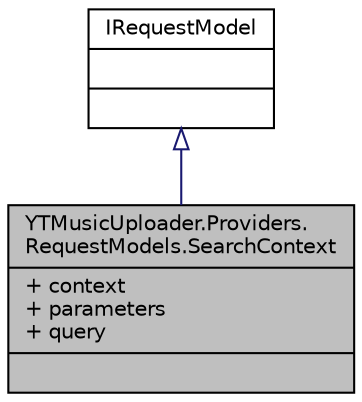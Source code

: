 digraph "YTMusicUploader.Providers.RequestModels.SearchContext"
{
 // LATEX_PDF_SIZE
  edge [fontname="Helvetica",fontsize="10",labelfontname="Helvetica",labelfontsize="10"];
  node [fontname="Helvetica",fontsize="10",shape=record];
  Node1 [label="{YTMusicUploader.Providers.\lRequestModels.SearchContext\n|+ context\l+ parameters\l+ query\l|}",height=0.2,width=0.4,color="black", fillcolor="grey75", style="filled", fontcolor="black",tooltip="Deserialised HttpWebRequest body to send to YouTube Music to perform a search of uploaded songs"];
  Node2 -> Node1 [dir="back",color="midnightblue",fontsize="10",style="solid",arrowtail="onormal",fontname="Helvetica"];
  Node2 [label="{IRequestModel\n||}",height=0.2,width=0.4,color="black", fillcolor="white", style="filled",URL="$d4/d23/interface_y_t_music_uploader_1_1_providers_1_1_request_models_1_1_i_request_model.html",tooltip=" "];
}

